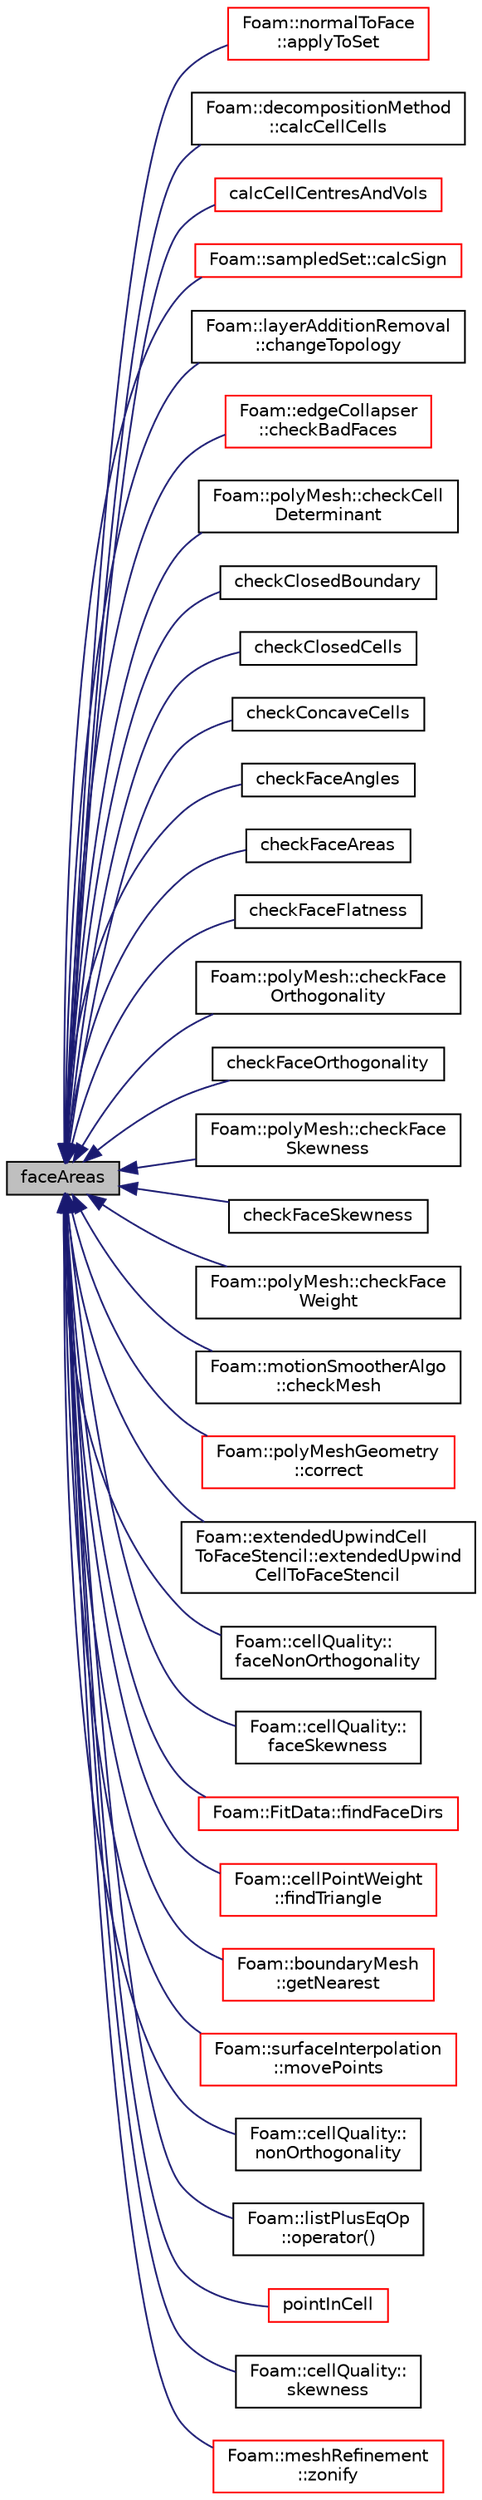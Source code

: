 digraph "faceAreas"
{
  bgcolor="transparent";
  edge [fontname="Helvetica",fontsize="10",labelfontname="Helvetica",labelfontsize="10"];
  node [fontname="Helvetica",fontsize="10",shape=record];
  rankdir="LR";
  Node1 [label="faceAreas",height=0.2,width=0.4,color="black", fillcolor="grey75", style="filled", fontcolor="black"];
  Node1 -> Node2 [dir="back",color="midnightblue",fontsize="10",style="solid",fontname="Helvetica"];
  Node2 [label="Foam::normalToFace\l::applyToSet",height=0.2,width=0.4,color="red",URL="$a01692.html#a9209c8f0dadc97abefaea99f168a85ae"];
  Node1 -> Node3 [dir="back",color="midnightblue",fontsize="10",style="solid",fontname="Helvetica"];
  Node3 [label="Foam::decompositionMethod\l::calcCellCells",height=0.2,width=0.4,color="black",URL="$a00513.html#af7eca33cb08c9ecda876edb45da5025d",tooltip="Helper: determine (local or global) cellCells and face weights. "];
  Node1 -> Node4 [dir="back",color="midnightblue",fontsize="10",style="solid",fontname="Helvetica"];
  Node4 [label="calcCellCentresAndVols",height=0.2,width=0.4,color="red",URL="$a02020.html#a89729710e3c8283ad5d8b964f8fa3b72",tooltip="Calculate cell centres and volumes. "];
  Node1 -> Node5 [dir="back",color="midnightblue",fontsize="10",style="solid",fontname="Helvetica"];
  Node5 [label="Foam::sampledSet::calcSign",height=0.2,width=0.4,color="red",URL="$a02307.html#a231a71df1259e17da748d03d159b4e4a",tooltip="Calculates inproduct of face normal and vector sample-face centre. "];
  Node1 -> Node6 [dir="back",color="midnightblue",fontsize="10",style="solid",fontname="Helvetica"];
  Node6 [label="Foam::layerAdditionRemoval\l::changeTopology",height=0.2,width=0.4,color="black",URL="$a01303.html#a068d5efab18f428fe0fd6c1e962420a2",tooltip="Check for topology change. "];
  Node1 -> Node7 [dir="back",color="midnightblue",fontsize="10",style="solid",fontname="Helvetica"];
  Node7 [label="Foam::edgeCollapser\l::checkBadFaces",height=0.2,width=0.4,color="red",URL="$a00624.html#ac8799ef831797562ced3caff8ced610c",tooltip="Calls motionSmoother::checkMesh and returns a set of bad faces. "];
  Node1 -> Node8 [dir="back",color="midnightblue",fontsize="10",style="solid",fontname="Helvetica"];
  Node8 [label="Foam::polyMesh::checkCell\lDeterminant",height=0.2,width=0.4,color="black",URL="$a01961.html#a79bcb4b1f0410a93d49044913759d30f"];
  Node1 -> Node9 [dir="back",color="midnightblue",fontsize="10",style="solid",fontname="Helvetica"];
  Node9 [label="checkClosedBoundary",height=0.2,width=0.4,color="black",URL="$a02020.html#ab9a4a904993b10152f93d036a920d20c",tooltip="Check boundary for closedness. "];
  Node1 -> Node10 [dir="back",color="midnightblue",fontsize="10",style="solid",fontname="Helvetica"];
  Node10 [label="checkClosedCells",height=0.2,width=0.4,color="black",URL="$a02020.html#a79a18f946e87bae51638286725ae3e5c",tooltip="Check cells for closedness. "];
  Node1 -> Node11 [dir="back",color="midnightblue",fontsize="10",style="solid",fontname="Helvetica"];
  Node11 [label="checkConcaveCells",height=0.2,width=0.4,color="black",URL="$a02020.html#a1ea1e2787f2f3c9c105e3aecf23f6b7c",tooltip="Check for concave cells by the planes of faces. "];
  Node1 -> Node12 [dir="back",color="midnightblue",fontsize="10",style="solid",fontname="Helvetica"];
  Node12 [label="checkFaceAngles",height=0.2,width=0.4,color="black",URL="$a02020.html#a640a89e7cda3a684aac9b01259b523f9",tooltip="Check face angles. "];
  Node1 -> Node13 [dir="back",color="midnightblue",fontsize="10",style="solid",fontname="Helvetica"];
  Node13 [label="checkFaceAreas",height=0.2,width=0.4,color="black",URL="$a02020.html#a481fab3146faebb1245fbaba55f4ae68",tooltip="Check for negative face areas. "];
  Node1 -> Node14 [dir="back",color="midnightblue",fontsize="10",style="solid",fontname="Helvetica"];
  Node14 [label="checkFaceFlatness",height=0.2,width=0.4,color="black",URL="$a02020.html#a051f66aef537e9d0df8ab87c106a51d2",tooltip="Check face warpage: decompose face and check ratio between. "];
  Node1 -> Node15 [dir="back",color="midnightblue",fontsize="10",style="solid",fontname="Helvetica"];
  Node15 [label="Foam::polyMesh::checkFace\lOrthogonality",height=0.2,width=0.4,color="black",URL="$a01961.html#a2adaf1abdfe1ddb3eac206de14ea2a20",tooltip="Check non-orthogonality. "];
  Node1 -> Node16 [dir="back",color="midnightblue",fontsize="10",style="solid",fontname="Helvetica"];
  Node16 [label="checkFaceOrthogonality",height=0.2,width=0.4,color="black",URL="$a02020.html#a2adaf1abdfe1ddb3eac206de14ea2a20",tooltip="Check for non-orthogonality. "];
  Node1 -> Node17 [dir="back",color="midnightblue",fontsize="10",style="solid",fontname="Helvetica"];
  Node17 [label="Foam::polyMesh::checkFace\lSkewness",height=0.2,width=0.4,color="black",URL="$a01961.html#a8f87b1d67162c608968adae46a54c723",tooltip="Check face skewness. "];
  Node1 -> Node18 [dir="back",color="midnightblue",fontsize="10",style="solid",fontname="Helvetica"];
  Node18 [label="checkFaceSkewness",height=0.2,width=0.4,color="black",URL="$a02020.html#a8f87b1d67162c608968adae46a54c723",tooltip="Check face skewness. "];
  Node1 -> Node19 [dir="back",color="midnightblue",fontsize="10",style="solid",fontname="Helvetica"];
  Node19 [label="Foam::polyMesh::checkFace\lWeight",height=0.2,width=0.4,color="black",URL="$a01961.html#a52a89e0c46b955777483455b1891b662",tooltip="Check for face weights. "];
  Node1 -> Node20 [dir="back",color="midnightblue",fontsize="10",style="solid",fontname="Helvetica"];
  Node20 [label="Foam::motionSmootherAlgo\l::checkMesh",height=0.2,width=0.4,color="black",URL="$a01572.html#a078476cf74c48ec612d310bebc06f0f0",tooltip="Check (subset of mesh including baffles) with mesh settings. "];
  Node1 -> Node21 [dir="back",color="midnightblue",fontsize="10",style="solid",fontname="Helvetica"];
  Node21 [label="Foam::polyMeshGeometry\l::correct",height=0.2,width=0.4,color="red",URL="$a01965.html#a3ae44b28050c3aa494c1d8e18cf618c1",tooltip="Take over properties from mesh. "];
  Node1 -> Node22 [dir="back",color="midnightblue",fontsize="10",style="solid",fontname="Helvetica"];
  Node22 [label="Foam::extendedUpwindCell\lToFaceStencil::extendedUpwind\lCellToFaceStencil",height=0.2,width=0.4,color="black",URL="$a00716.html#ad67ed491462f15bb971c7700bfa99a5f",tooltip="Construct from mesh and uncompacted centred face stencil. "];
  Node1 -> Node23 [dir="back",color="midnightblue",fontsize="10",style="solid",fontname="Helvetica"];
  Node23 [label="Foam::cellQuality::\lfaceNonOrthogonality",height=0.2,width=0.4,color="black",URL="$a00222.html#a21a608cd486c7e3bc5af038c6c177460",tooltip="Return face non-orthogonality. "];
  Node1 -> Node24 [dir="back",color="midnightblue",fontsize="10",style="solid",fontname="Helvetica"];
  Node24 [label="Foam::cellQuality::\lfaceSkewness",height=0.2,width=0.4,color="black",URL="$a00222.html#a90866894ec7d3282536731dbc7336fb6",tooltip="Return face skewness. "];
  Node1 -> Node25 [dir="back",color="midnightblue",fontsize="10",style="solid",fontname="Helvetica"];
  Node25 [label="Foam::FitData::findFaceDirs",height=0.2,width=0.4,color="red",URL="$a00825.html#afea6c3ae5bba0eddf3f321b3c56ecfba",tooltip="Find the normal direction (i) and j and k directions for face faci. "];
  Node1 -> Node26 [dir="back",color="midnightblue",fontsize="10",style="solid",fontname="Helvetica"];
  Node26 [label="Foam::cellPointWeight\l::findTriangle",height=0.2,width=0.4,color="red",URL="$a00220.html#a20eb498d3295cd0297ddedb866e3cef9"];
  Node1 -> Node27 [dir="back",color="midnightblue",fontsize="10",style="solid",fontname="Helvetica"];
  Node27 [label="Foam::boundaryMesh\l::getNearest",height=0.2,width=0.4,color="red",URL="$a00150.html#afc0c1d142df9fc42e5efffdf1f144d3a",tooltip="Get bMesh index of nearest face for every boundary face in. "];
  Node1 -> Node28 [dir="back",color="midnightblue",fontsize="10",style="solid",fontname="Helvetica"];
  Node28 [label="Foam::surfaceInterpolation\l::movePoints",height=0.2,width=0.4,color="red",URL="$a02573.html#a049fe0a86e2c86b4c0bb5fe02583bea4",tooltip="Do what is neccessary if the mesh has moved. "];
  Node1 -> Node29 [dir="back",color="midnightblue",fontsize="10",style="solid",fontname="Helvetica"];
  Node29 [label="Foam::cellQuality::\lnonOrthogonality",height=0.2,width=0.4,color="black",URL="$a00222.html#a2aa3f51b03e59419499f9a21215b2a8f",tooltip="Return cell non-orthogonality. "];
  Node1 -> Node30 [dir="back",color="midnightblue",fontsize="10",style="solid",fontname="Helvetica"];
  Node30 [label="Foam::listPlusEqOp\l::operator()",height=0.2,width=0.4,color="black",URL="$a01401.html#ae4420a9fd791f5ab9ebad1a3150ba899"];
  Node1 -> Node31 [dir="back",color="midnightblue",fontsize="10",style="solid",fontname="Helvetica"];
  Node31 [label="pointInCell",height=0.2,width=0.4,color="red",URL="$a02020.html#ad869dc4da77b7d215411ce4adecca9e5",tooltip="Return true if the point is in the cell. "];
  Node1 -> Node32 [dir="back",color="midnightblue",fontsize="10",style="solid",fontname="Helvetica"];
  Node32 [label="Foam::cellQuality::\lskewness",height=0.2,width=0.4,color="black",URL="$a00222.html#a3d78ba80875e6ffe3a5c81298d64cd10",tooltip="Return cell skewness. "];
  Node1 -> Node33 [dir="back",color="midnightblue",fontsize="10",style="solid",fontname="Helvetica"];
  Node33 [label="Foam::meshRefinement\l::zonify",height=0.2,width=0.4,color="red",URL="$a01510.html#a90cf965dfe02eb20f11a4a8c6035747f",tooltip="Put faces/cells into zones according to surface specification. "];
}
